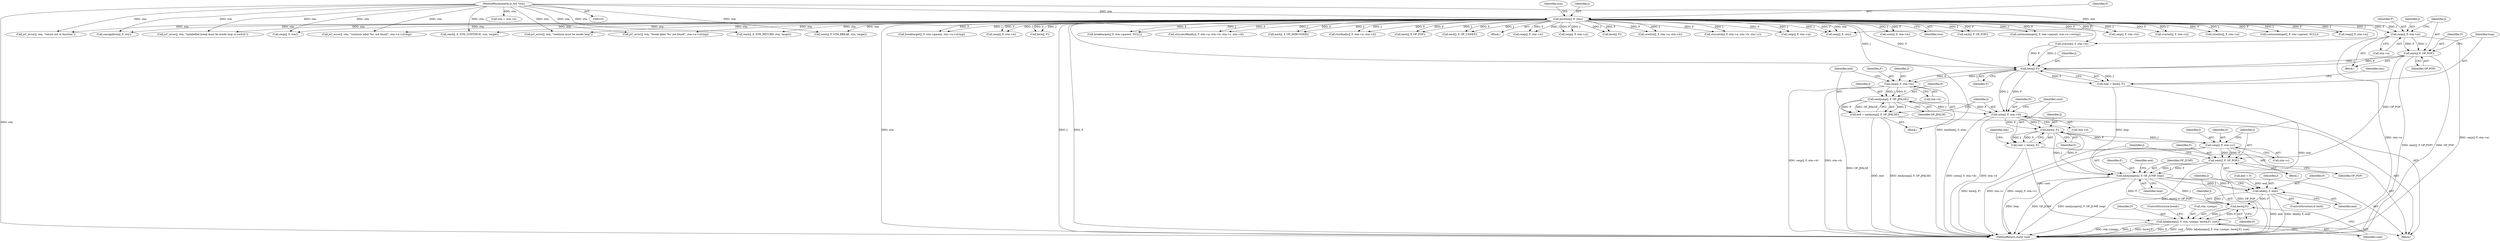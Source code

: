 digraph "0_ghostscript_5008105780c0b0182ea6eda83ad5598f225be3ee@pointer" {
"1000327" [label="(Call,cexp(J, F, stm->a))"];
"1000111" [label="(Call,emitline(J, F, stm))"];
"1000104" [label="(MethodParameterIn,js_Ast *stm)"];
"1000333" [label="(Call,emit(J, F, OP_POP))"];
"1000339" [label="(Call,here(J, F))"];
"1000337" [label="(Call,loop = here(J, F))"];
"1000390" [label="(Call,emitjumpto(J, F, OP_JUMP, loop))"];
"1000397" [label="(Call,label(J, F, end))"];
"1000407" [label="(Call,here(J,F))"];
"1000401" [label="(Call,labeljumps(J, F, stm->jumps, here(J,F), cont))"];
"1000347" [label="(Call,cexp(J, F, stm->b))"];
"1000355" [label="(Call,emitjump(J, F, OP_JFALSE))"];
"1000353" [label="(Call,end = emitjump(J, F, OP_JFALSE))"];
"1000364" [label="(Call,cstm(J, F, stm->d))"];
"1000372" [label="(Call,here(J, F))"];
"1000370" [label="(Call,cont = here(J, F))"];
"1000380" [label="(Call,cexp(J, F, stm->c))"];
"1000386" [label="(Call,emit(J, F, OP_POP))"];
"1000414" [label="(Call,cexp(J, F, stm->b))"];
"1000339" [label="(Call,here(J, F))"];
"1000387" [label="(Identifier,J)"];
"1000347" [label="(Call,cexp(J, F, stm->b))"];
"1000146" [label="(Call,cvarinit(J, F, stm->a))"];
"1000346" [label="(Block,)"];
"1000361" [label="(Call,end = 0)"];
"1000123" [label="(Call,cstmlist(J, F, stm->a))"];
"1000381" [label="(Identifier,J)"];
"1000404" [label="(Call,stm->jumps)"];
"1000326" [label="(Block,)"];
"1000386" [label="(Call,emit(J, F, OP_POP))"];
"1000353" [label="(Call,end = emitjump(J, F, OP_JFALSE))"];
"1000111" [label="(Call,emitline(J, F, stm))"];
"1000371" [label="(Identifier,cont)"];
"1000714" [label="(Call,cexit(J, F, STM_RETURN, stm, target))"];
"1000117" [label="(Identifier,stm)"];
"1000653" [label="(Call,continuetarget(J, F, stm->parent, NULL))"];
"1000367" [label="(Call,stm->d)"];
"1000726" [label="(Call,cexp(J, F, stm->a))"];
"1000341" [label="(Identifier,F)"];
"1000391" [label="(Identifier,J)"];
"1000336" [label="(Identifier,OP_POP)"];
"1000602" [label="(Call,cexit(J, F, STM_BREAK, stm, target))"];
"1000392" [label="(Identifier,F)"];
"1000561" [label="(Call,breaktarget(J, F, stm->parent, stm->a->string))"];
"1000199" [label="(Call,cexp(J, F, stm->a))"];
"1000710" [label="(Call,jsC_error(J, stm, \"return not in function\"))"];
"1000264" [label="(Call,here(J, F))"];
"1000397" [label="(Call,label(J, F, end))"];
"1000408" [label="(Identifier,J)"];
"1000400" [label="(Identifier,end)"];
"1000440" [label="(Call,cassignforin(J, F, stm))"];
"1000388" [label="(Identifier,F)"];
"1000410" [label="(Identifier,cont)"];
"1000379" [label="(Block,)"];
"1000598" [label="(Call,jsC_error(J, stm, \"unlabelled break must be inside loop or switch\"))"];
"1000380" [label="(Call,cexp(J, F, stm->c))"];
"1000104" [label="(MethodParameterIn,js_Ast *stm)"];
"1000390" [label="(Call,emitjumpto(J, F, OP_JUMP, loop))"];
"1000396" [label="(Identifier,end)"];
"1000844" [label="(MethodReturn,static void)"];
"1000393" [label="(Identifier,OP_JUMP)"];
"1000366" [label="(Identifier,F)"];
"1000588" [label="(Call,breaktarget(J, F, stm->parent, NULL))"];
"1000773" [label="(Call,ctrycatchfinally(J, F, stm->a, stm->b, stm->c, stm->d))"];
"1000344" [label="(Identifier,stm)"];
"1000814" [label="(Call,emit(J, F, OP_DEBUGGER))"];
"1000402" [label="(Identifier,J)"];
"1000829" [label="(Call,cexp(J, F, stm))"];
"1000394" [label="(Identifier,loop)"];
"1000377" [label="(Identifier,stm)"];
"1000338" [label="(Identifier,loop)"];
"1000803" [label="(Call,ctryfinally(J, F, stm->a, stm->d))"];
"1000373" [label="(Identifier,J)"];
"1000640" [label="(Call,jsC_error(J, stm, \"continue label '%s' not found\", stm->a->string))"];
"1000327" [label="(Call,cexp(J, F, stm->a))"];
"1000329" [label="(Identifier,F)"];
"1000825" [label="(Call,emit(J, F, OP_POP))"];
"1000695" [label="(Call,emit(J, F, OP_UNDEF))"];
"1000105" [label="(Block,)"];
"1000403" [label="(Identifier,F)"];
"1000357" [label="(Identifier,F)"];
"1000159" [label="(Call,cexp(J, F, stm->a))"];
"1000328" [label="(Identifier,J)"];
"1000667" [label="(Call,cexit(J, F, STM_CONTINUE, stm, target))"];
"1000350" [label="(Call,stm->b)"];
"1000330" [label="(Call,stm->a)"];
"1000688" [label="(Call,cexp(J, F, stm->a))"];
"1000225" [label="(Call,here(J, F))"];
"1000112" [label="(Identifier,J)"];
"1000492" [label="(Call,cswitch(J, F, stm->a, stm->b))"];
"1000349" [label="(Identifier,F)"];
"1000789" [label="(Call,ctrycatch(J, F, stm->a, stm->b, stm->c))"];
"1000525" [label="(Call,stm = stm->b)"];
"1000334" [label="(Identifier,J)"];
"1000113" [label="(Identifier,F)"];
"1000382" [label="(Identifier,F)"];
"1000738" [label="(Call,cexp(J, F, stm->a))"];
"1000835" [label="(Call,cexp(J, F, stm))"];
"1000401" [label="(Call,labeljumps(J, F, stm->jumps, here(J,F), cont))"];
"1000355" [label="(Call,emitjump(J, F, OP_JFALSE))"];
"1000333" [label="(Call,emit(J, F, OP_POP))"];
"1000398" [label="(Identifier,J)"];
"1000364" [label="(Call,cstm(J, F, stm->d))"];
"1000354" [label="(Identifier,end)"];
"1000372" [label="(Call,here(J, F))"];
"1000663" [label="(Call,jsC_error(J, stm, \"continue must be inside loop\"))"];
"1000407" [label="(Call,here(J,F))"];
"1000411" [label="(ControlStructure,break;)"];
"1000370" [label="(Call,cont = here(J, F))"];
"1000383" [label="(Call,stm->c)"];
"1000348" [label="(Identifier,J)"];
"1000314" [label="(Call,cvarinit(J, F, stm->a))"];
"1000340" [label="(Identifier,J)"];
"1000513" [label="(Call,cstm(J, F, stm->b))"];
"1000575" [label="(Call,jsC_error(J, stm, \"break label '%s' not found\", stm->a->string))"];
"1000399" [label="(Identifier,F)"];
"1000337" [label="(Call,loop = here(J, F))"];
"1000114" [label="(Identifier,stm)"];
"1000335" [label="(Identifier,F)"];
"1000409" [label="(Identifier,F)"];
"1000136" [label="(Call,emit(J, F, OP_POP))"];
"1000358" [label="(Identifier,OP_JFALSE)"];
"1000119" [label="(Block,)"];
"1000389" [label="(Identifier,OP_POP)"];
"1000626" [label="(Call,continuetarget(J, F, stm->parent, stm->a->string))"];
"1000365" [label="(Identifier,J)"];
"1000356" [label="(Identifier,J)"];
"1000374" [label="(Identifier,F)"];
"1000395" [label="(ControlStructure,if (end))"];
"1000327" -> "1000326"  [label="AST: "];
"1000327" -> "1000330"  [label="CFG: "];
"1000328" -> "1000327"  [label="AST: "];
"1000329" -> "1000327"  [label="AST: "];
"1000330" -> "1000327"  [label="AST: "];
"1000334" -> "1000327"  [label="CFG: "];
"1000327" -> "1000844"  [label="DDG: stm->a"];
"1000327" -> "1000844"  [label="DDG: cexp(J, F, stm->a)"];
"1000111" -> "1000327"  [label="DDG: J"];
"1000111" -> "1000327"  [label="DDG: F"];
"1000327" -> "1000333"  [label="DDG: J"];
"1000327" -> "1000333"  [label="DDG: F"];
"1000111" -> "1000105"  [label="AST: "];
"1000111" -> "1000114"  [label="CFG: "];
"1000112" -> "1000111"  [label="AST: "];
"1000113" -> "1000111"  [label="AST: "];
"1000114" -> "1000111"  [label="AST: "];
"1000117" -> "1000111"  [label="CFG: "];
"1000111" -> "1000844"  [label="DDG: stm"];
"1000111" -> "1000844"  [label="DDG: J"];
"1000111" -> "1000844"  [label="DDG: F"];
"1000111" -> "1000844"  [label="DDG: emitline(J, F, stm)"];
"1000104" -> "1000111"  [label="DDG: stm"];
"1000111" -> "1000123"  [label="DDG: J"];
"1000111" -> "1000123"  [label="DDG: F"];
"1000111" -> "1000136"  [label="DDG: J"];
"1000111" -> "1000136"  [label="DDG: F"];
"1000111" -> "1000146"  [label="DDG: J"];
"1000111" -> "1000146"  [label="DDG: F"];
"1000111" -> "1000159"  [label="DDG: J"];
"1000111" -> "1000159"  [label="DDG: F"];
"1000111" -> "1000199"  [label="DDG: J"];
"1000111" -> "1000199"  [label="DDG: F"];
"1000111" -> "1000225"  [label="DDG: J"];
"1000111" -> "1000225"  [label="DDG: F"];
"1000111" -> "1000264"  [label="DDG: J"];
"1000111" -> "1000264"  [label="DDG: F"];
"1000111" -> "1000314"  [label="DDG: J"];
"1000111" -> "1000314"  [label="DDG: F"];
"1000111" -> "1000339"  [label="DDG: J"];
"1000111" -> "1000339"  [label="DDG: F"];
"1000111" -> "1000414"  [label="DDG: J"];
"1000111" -> "1000414"  [label="DDG: F"];
"1000111" -> "1000440"  [label="DDG: stm"];
"1000111" -> "1000492"  [label="DDG: J"];
"1000111" -> "1000492"  [label="DDG: F"];
"1000111" -> "1000513"  [label="DDG: J"];
"1000111" -> "1000513"  [label="DDG: F"];
"1000111" -> "1000561"  [label="DDG: J"];
"1000111" -> "1000561"  [label="DDG: F"];
"1000111" -> "1000575"  [label="DDG: stm"];
"1000111" -> "1000588"  [label="DDG: J"];
"1000111" -> "1000588"  [label="DDG: F"];
"1000111" -> "1000598"  [label="DDG: stm"];
"1000111" -> "1000602"  [label="DDG: stm"];
"1000111" -> "1000626"  [label="DDG: J"];
"1000111" -> "1000626"  [label="DDG: F"];
"1000111" -> "1000640"  [label="DDG: stm"];
"1000111" -> "1000653"  [label="DDG: J"];
"1000111" -> "1000653"  [label="DDG: F"];
"1000111" -> "1000663"  [label="DDG: stm"];
"1000111" -> "1000667"  [label="DDG: stm"];
"1000111" -> "1000688"  [label="DDG: J"];
"1000111" -> "1000688"  [label="DDG: F"];
"1000111" -> "1000695"  [label="DDG: J"];
"1000111" -> "1000695"  [label="DDG: F"];
"1000111" -> "1000710"  [label="DDG: stm"];
"1000111" -> "1000714"  [label="DDG: stm"];
"1000111" -> "1000726"  [label="DDG: J"];
"1000111" -> "1000726"  [label="DDG: F"];
"1000111" -> "1000738"  [label="DDG: J"];
"1000111" -> "1000738"  [label="DDG: F"];
"1000111" -> "1000773"  [label="DDG: J"];
"1000111" -> "1000773"  [label="DDG: F"];
"1000111" -> "1000789"  [label="DDG: J"];
"1000111" -> "1000789"  [label="DDG: F"];
"1000111" -> "1000803"  [label="DDG: J"];
"1000111" -> "1000803"  [label="DDG: F"];
"1000111" -> "1000814"  [label="DDG: J"];
"1000111" -> "1000814"  [label="DDG: F"];
"1000111" -> "1000825"  [label="DDG: J"];
"1000111" -> "1000825"  [label="DDG: F"];
"1000111" -> "1000829"  [label="DDG: stm"];
"1000111" -> "1000835"  [label="DDG: J"];
"1000111" -> "1000835"  [label="DDG: F"];
"1000111" -> "1000835"  [label="DDG: stm"];
"1000104" -> "1000102"  [label="AST: "];
"1000104" -> "1000844"  [label="DDG: stm"];
"1000104" -> "1000440"  [label="DDG: stm"];
"1000104" -> "1000525"  [label="DDG: stm"];
"1000104" -> "1000575"  [label="DDG: stm"];
"1000104" -> "1000598"  [label="DDG: stm"];
"1000104" -> "1000602"  [label="DDG: stm"];
"1000104" -> "1000640"  [label="DDG: stm"];
"1000104" -> "1000663"  [label="DDG: stm"];
"1000104" -> "1000667"  [label="DDG: stm"];
"1000104" -> "1000710"  [label="DDG: stm"];
"1000104" -> "1000714"  [label="DDG: stm"];
"1000104" -> "1000829"  [label="DDG: stm"];
"1000104" -> "1000835"  [label="DDG: stm"];
"1000333" -> "1000326"  [label="AST: "];
"1000333" -> "1000336"  [label="CFG: "];
"1000334" -> "1000333"  [label="AST: "];
"1000335" -> "1000333"  [label="AST: "];
"1000336" -> "1000333"  [label="AST: "];
"1000338" -> "1000333"  [label="CFG: "];
"1000333" -> "1000844"  [label="DDG: emit(J, F, OP_POP)"];
"1000333" -> "1000844"  [label="DDG: OP_POP"];
"1000333" -> "1000339"  [label="DDG: J"];
"1000333" -> "1000339"  [label="DDG: F"];
"1000333" -> "1000386"  [label="DDG: OP_POP"];
"1000339" -> "1000337"  [label="AST: "];
"1000339" -> "1000341"  [label="CFG: "];
"1000340" -> "1000339"  [label="AST: "];
"1000341" -> "1000339"  [label="AST: "];
"1000337" -> "1000339"  [label="CFG: "];
"1000339" -> "1000337"  [label="DDG: J"];
"1000339" -> "1000337"  [label="DDG: F"];
"1000314" -> "1000339"  [label="DDG: J"];
"1000314" -> "1000339"  [label="DDG: F"];
"1000339" -> "1000347"  [label="DDG: J"];
"1000339" -> "1000347"  [label="DDG: F"];
"1000339" -> "1000364"  [label="DDG: J"];
"1000339" -> "1000364"  [label="DDG: F"];
"1000337" -> "1000119"  [label="AST: "];
"1000338" -> "1000337"  [label="AST: "];
"1000344" -> "1000337"  [label="CFG: "];
"1000337" -> "1000390"  [label="DDG: loop"];
"1000390" -> "1000119"  [label="AST: "];
"1000390" -> "1000394"  [label="CFG: "];
"1000391" -> "1000390"  [label="AST: "];
"1000392" -> "1000390"  [label="AST: "];
"1000393" -> "1000390"  [label="AST: "];
"1000394" -> "1000390"  [label="AST: "];
"1000396" -> "1000390"  [label="CFG: "];
"1000390" -> "1000844"  [label="DDG: loop"];
"1000390" -> "1000844"  [label="DDG: OP_JUMP"];
"1000390" -> "1000844"  [label="DDG: emitjumpto(J, F, OP_JUMP, loop)"];
"1000372" -> "1000390"  [label="DDG: J"];
"1000372" -> "1000390"  [label="DDG: F"];
"1000386" -> "1000390"  [label="DDG: J"];
"1000386" -> "1000390"  [label="DDG: F"];
"1000390" -> "1000397"  [label="DDG: J"];
"1000390" -> "1000397"  [label="DDG: F"];
"1000390" -> "1000407"  [label="DDG: J"];
"1000390" -> "1000407"  [label="DDG: F"];
"1000397" -> "1000395"  [label="AST: "];
"1000397" -> "1000400"  [label="CFG: "];
"1000398" -> "1000397"  [label="AST: "];
"1000399" -> "1000397"  [label="AST: "];
"1000400" -> "1000397"  [label="AST: "];
"1000402" -> "1000397"  [label="CFG: "];
"1000397" -> "1000844"  [label="DDG: label(J, F, end)"];
"1000397" -> "1000844"  [label="DDG: end"];
"1000361" -> "1000397"  [label="DDG: end"];
"1000353" -> "1000397"  [label="DDG: end"];
"1000397" -> "1000407"  [label="DDG: J"];
"1000397" -> "1000407"  [label="DDG: F"];
"1000407" -> "1000401"  [label="AST: "];
"1000407" -> "1000409"  [label="CFG: "];
"1000408" -> "1000407"  [label="AST: "];
"1000409" -> "1000407"  [label="AST: "];
"1000410" -> "1000407"  [label="CFG: "];
"1000407" -> "1000401"  [label="DDG: J"];
"1000407" -> "1000401"  [label="DDG: F"];
"1000401" -> "1000119"  [label="AST: "];
"1000401" -> "1000410"  [label="CFG: "];
"1000402" -> "1000401"  [label="AST: "];
"1000403" -> "1000401"  [label="AST: "];
"1000404" -> "1000401"  [label="AST: "];
"1000410" -> "1000401"  [label="AST: "];
"1000411" -> "1000401"  [label="CFG: "];
"1000401" -> "1000844"  [label="DDG: labeljumps(J, F, stm->jumps, here(J,F), cont)"];
"1000401" -> "1000844"  [label="DDG: stm->jumps"];
"1000401" -> "1000844"  [label="DDG: J"];
"1000401" -> "1000844"  [label="DDG: here(J,F)"];
"1000401" -> "1000844"  [label="DDG: F"];
"1000401" -> "1000844"  [label="DDG: cont"];
"1000370" -> "1000401"  [label="DDG: cont"];
"1000347" -> "1000346"  [label="AST: "];
"1000347" -> "1000350"  [label="CFG: "];
"1000348" -> "1000347"  [label="AST: "];
"1000349" -> "1000347"  [label="AST: "];
"1000350" -> "1000347"  [label="AST: "];
"1000354" -> "1000347"  [label="CFG: "];
"1000347" -> "1000844"  [label="DDG: cexp(J, F, stm->b)"];
"1000347" -> "1000844"  [label="DDG: stm->b"];
"1000347" -> "1000355"  [label="DDG: J"];
"1000347" -> "1000355"  [label="DDG: F"];
"1000355" -> "1000353"  [label="AST: "];
"1000355" -> "1000358"  [label="CFG: "];
"1000356" -> "1000355"  [label="AST: "];
"1000357" -> "1000355"  [label="AST: "];
"1000358" -> "1000355"  [label="AST: "];
"1000353" -> "1000355"  [label="CFG: "];
"1000355" -> "1000844"  [label="DDG: OP_JFALSE"];
"1000355" -> "1000353"  [label="DDG: J"];
"1000355" -> "1000353"  [label="DDG: F"];
"1000355" -> "1000353"  [label="DDG: OP_JFALSE"];
"1000355" -> "1000364"  [label="DDG: J"];
"1000355" -> "1000364"  [label="DDG: F"];
"1000353" -> "1000346"  [label="AST: "];
"1000354" -> "1000353"  [label="AST: "];
"1000365" -> "1000353"  [label="CFG: "];
"1000353" -> "1000844"  [label="DDG: end"];
"1000353" -> "1000844"  [label="DDG: emitjump(J, F, OP_JFALSE)"];
"1000364" -> "1000119"  [label="AST: "];
"1000364" -> "1000367"  [label="CFG: "];
"1000365" -> "1000364"  [label="AST: "];
"1000366" -> "1000364"  [label="AST: "];
"1000367" -> "1000364"  [label="AST: "];
"1000371" -> "1000364"  [label="CFG: "];
"1000364" -> "1000844"  [label="DDG: cstm(J, F, stm->d)"];
"1000364" -> "1000844"  [label="DDG: stm->d"];
"1000364" -> "1000372"  [label="DDG: J"];
"1000364" -> "1000372"  [label="DDG: F"];
"1000372" -> "1000370"  [label="AST: "];
"1000372" -> "1000374"  [label="CFG: "];
"1000373" -> "1000372"  [label="AST: "];
"1000374" -> "1000372"  [label="AST: "];
"1000370" -> "1000372"  [label="CFG: "];
"1000372" -> "1000370"  [label="DDG: J"];
"1000372" -> "1000370"  [label="DDG: F"];
"1000372" -> "1000380"  [label="DDG: J"];
"1000372" -> "1000380"  [label="DDG: F"];
"1000370" -> "1000119"  [label="AST: "];
"1000371" -> "1000370"  [label="AST: "];
"1000377" -> "1000370"  [label="CFG: "];
"1000370" -> "1000844"  [label="DDG: here(J, F)"];
"1000380" -> "1000379"  [label="AST: "];
"1000380" -> "1000383"  [label="CFG: "];
"1000381" -> "1000380"  [label="AST: "];
"1000382" -> "1000380"  [label="AST: "];
"1000383" -> "1000380"  [label="AST: "];
"1000387" -> "1000380"  [label="CFG: "];
"1000380" -> "1000844"  [label="DDG: stm->c"];
"1000380" -> "1000844"  [label="DDG: cexp(J, F, stm->c)"];
"1000380" -> "1000386"  [label="DDG: J"];
"1000380" -> "1000386"  [label="DDG: F"];
"1000386" -> "1000379"  [label="AST: "];
"1000386" -> "1000389"  [label="CFG: "];
"1000387" -> "1000386"  [label="AST: "];
"1000388" -> "1000386"  [label="AST: "];
"1000389" -> "1000386"  [label="AST: "];
"1000391" -> "1000386"  [label="CFG: "];
"1000386" -> "1000844"  [label="DDG: OP_POP"];
"1000386" -> "1000844"  [label="DDG: emit(J, F, OP_POP)"];
}
